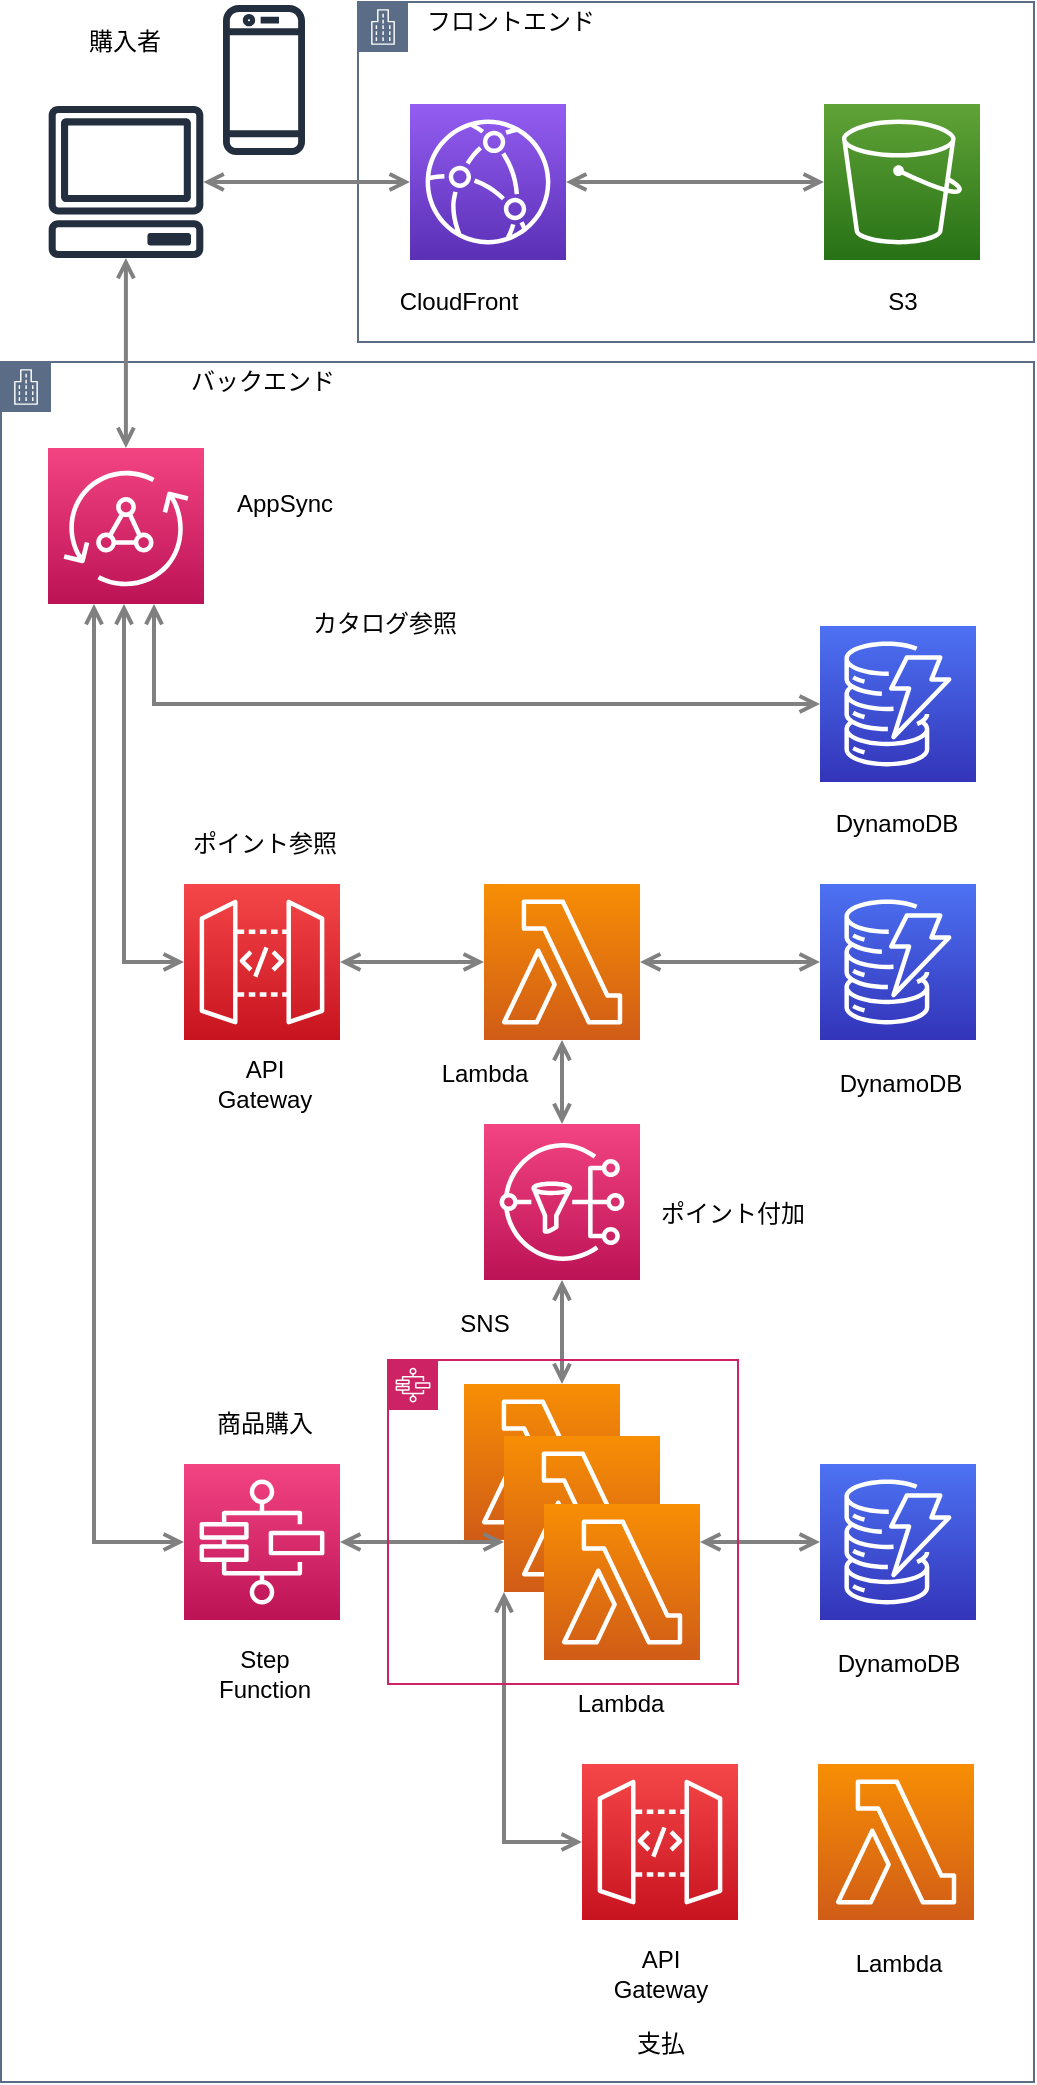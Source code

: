 <mxfile version="13.3.5" type="github"><diagram id="ByQO4U4RWLWbGemhFaIy" name="Page-1"><mxGraphModel dx="1113" dy="581" grid="1" gridSize="10" guides="1" tooltips="1" connect="1" arrows="1" fold="1" page="1" pageScale="1" pageWidth="827" pageHeight="1169" math="0" shadow="0"><root><mxCell id="0"/><mxCell id="1" parent="0"/><mxCell id="HHEOMzaeULoB0yti7R-g-12" value="" style="points=[[0,0],[0.25,0],[0.5,0],[0.75,0],[1,0],[1,0.25],[1,0.5],[1,0.75],[1,1],[0.75,1],[0.5,1],[0.25,1],[0,1],[0,0.75],[0,0.5],[0,0.25]];outlineConnect=0;gradientColor=none;html=1;whiteSpace=wrap;fontSize=12;fontStyle=0;shape=mxgraph.aws4.group;grIcon=mxgraph.aws4.group_corporate_data_center;strokeColor=#5A6C86;fillColor=none;verticalAlign=top;align=left;spacingLeft=30;fontColor=#5A6C86;dashed=0;" vertex="1" parent="1"><mxGeometry x="233.5" y="220" width="516.5" height="860" as="geometry"/></mxCell><mxCell id="HHEOMzaeULoB0yti7R-g-11" value="" style="points=[[0,0],[0.25,0],[0.5,0],[0.75,0],[1,0],[1,0.25],[1,0.5],[1,0.75],[1,1],[0.75,1],[0.5,1],[0.25,1],[0,1],[0,0.75],[0,0.5],[0,0.25]];outlineConnect=0;gradientColor=none;html=1;whiteSpace=wrap;fontSize=12;fontStyle=0;shape=mxgraph.aws4.group;grIcon=mxgraph.aws4.group_corporate_data_center;strokeColor=#5A6C86;fillColor=none;verticalAlign=top;align=left;spacingLeft=30;fontColor=#5A6C86;dashed=0;" vertex="1" parent="1"><mxGeometry x="412" y="40" width="338" height="170" as="geometry"/></mxCell><mxCell id="9ERCg5kCUxzhtk4rMlvh-1" value="" style="outlineConnect=0;fontColor=#232F3E;gradientColor=none;fillColor=#232F3E;strokeColor=none;dashed=0;verticalLabelPosition=bottom;verticalAlign=top;align=center;html=1;fontSize=12;fontStyle=0;aspect=fixed;pointerEvents=1;shape=mxgraph.aws4.client;" parent="1" vertex="1"><mxGeometry x="257" y="92" width="78" height="76" as="geometry"/></mxCell><mxCell id="9ERCg5kCUxzhtk4rMlvh-2" value="" style="outlineConnect=0;fontColor=#232F3E;gradientColor=#945DF2;gradientDirection=north;fillColor=#5A30B5;strokeColor=#ffffff;dashed=0;verticalLabelPosition=bottom;verticalAlign=top;align=center;html=1;fontSize=12;fontStyle=0;aspect=fixed;shape=mxgraph.aws4.resourceIcon;resIcon=mxgraph.aws4.cloudfront;" parent="1" vertex="1"><mxGeometry x="438" y="91" width="78" height="78" as="geometry"/></mxCell><mxCell id="9ERCg5kCUxzhtk4rMlvh-3" value="" style="outlineConnect=0;fontColor=#232F3E;gradientColor=#60A337;gradientDirection=north;fillColor=#277116;strokeColor=#ffffff;dashed=0;verticalLabelPosition=bottom;verticalAlign=top;align=center;html=1;fontSize=12;fontStyle=0;aspect=fixed;shape=mxgraph.aws4.resourceIcon;resIcon=mxgraph.aws4.s3;" parent="1" vertex="1"><mxGeometry x="645" y="91" width="78" height="78" as="geometry"/></mxCell><mxCell id="9ERCg5kCUxzhtk4rMlvh-4" value="" style="outlineConnect=0;fontColor=#232F3E;gradientColor=#F34482;gradientDirection=north;fillColor=#BC1356;strokeColor=#ffffff;dashed=0;verticalLabelPosition=bottom;verticalAlign=top;align=center;html=1;fontSize=12;fontStyle=0;aspect=fixed;shape=mxgraph.aws4.resourceIcon;resIcon=mxgraph.aws4.appsync;" parent="1" vertex="1"><mxGeometry x="257" y="263" width="78" height="78" as="geometry"/></mxCell><mxCell id="9ERCg5kCUxzhtk4rMlvh-5" value="" style="outlineConnect=0;fontColor=#232F3E;gradientColor=#4D72F3;gradientDirection=north;fillColor=#3334B9;strokeColor=#ffffff;dashed=0;verticalLabelPosition=bottom;verticalAlign=top;align=center;html=1;fontSize=12;fontStyle=0;aspect=fixed;shape=mxgraph.aws4.resourceIcon;resIcon=mxgraph.aws4.dynamodb;" parent="1" vertex="1"><mxGeometry x="643" y="352" width="78" height="78" as="geometry"/></mxCell><mxCell id="9ERCg5kCUxzhtk4rMlvh-6" value="" style="outlineConnect=0;fontColor=#232F3E;gradientColor=#4D72F3;gradientDirection=north;fillColor=#3334B9;strokeColor=#ffffff;dashed=0;verticalLabelPosition=bottom;verticalAlign=top;align=center;html=1;fontSize=12;fontStyle=0;aspect=fixed;shape=mxgraph.aws4.resourceIcon;resIcon=mxgraph.aws4.dynamodb;" parent="1" vertex="1"><mxGeometry x="643" y="481" width="78" height="78" as="geometry"/></mxCell><mxCell id="9ERCg5kCUxzhtk4rMlvh-7" value="" style="outlineConnect=0;fontColor=#232F3E;gradientColor=#4D72F3;gradientDirection=north;fillColor=#3334B9;strokeColor=#ffffff;dashed=0;verticalLabelPosition=bottom;verticalAlign=top;align=center;html=1;fontSize=12;fontStyle=0;aspect=fixed;shape=mxgraph.aws4.resourceIcon;resIcon=mxgraph.aws4.dynamodb;" parent="1" vertex="1"><mxGeometry x="643" y="771" width="78" height="78" as="geometry"/></mxCell><mxCell id="9ERCg5kCUxzhtk4rMlvh-8" value="" style="outlineConnect=0;fontColor=#232F3E;gradientColor=#F54749;gradientDirection=north;fillColor=#C7131F;strokeColor=#ffffff;dashed=0;verticalLabelPosition=bottom;verticalAlign=top;align=center;html=1;fontSize=12;fontStyle=0;aspect=fixed;shape=mxgraph.aws4.resourceIcon;resIcon=mxgraph.aws4.api_gateway;" parent="1" vertex="1"><mxGeometry x="325" y="481" width="78" height="78" as="geometry"/></mxCell><mxCell id="9ERCg5kCUxzhtk4rMlvh-9" value="" style="outlineConnect=0;fontColor=#232F3E;gradientColor=#F78E04;gradientDirection=north;fillColor=#D05C17;strokeColor=#ffffff;dashed=0;verticalLabelPosition=bottom;verticalAlign=top;align=center;html=1;fontSize=12;fontStyle=0;aspect=fixed;shape=mxgraph.aws4.resourceIcon;resIcon=mxgraph.aws4.lambda;" parent="1" vertex="1"><mxGeometry x="475" y="481" width="78" height="78" as="geometry"/></mxCell><mxCell id="9ERCg5kCUxzhtk4rMlvh-10" value="" style="outlineConnect=0;fontColor=#232F3E;gradientColor=#F78E04;gradientDirection=north;fillColor=#D05C17;strokeColor=#ffffff;dashed=0;verticalLabelPosition=bottom;verticalAlign=top;align=center;html=1;fontSize=12;fontStyle=0;aspect=fixed;shape=mxgraph.aws4.resourceIcon;resIcon=mxgraph.aws4.lambda;" parent="1" vertex="1"><mxGeometry x="465" y="731" width="78" height="78" as="geometry"/></mxCell><mxCell id="9ERCg5kCUxzhtk4rMlvh-11" value="" style="outlineConnect=0;fontColor=#232F3E;gradientColor=#F78E04;gradientDirection=north;fillColor=#D05C17;strokeColor=#ffffff;dashed=0;verticalLabelPosition=bottom;verticalAlign=top;align=center;html=1;fontSize=12;fontStyle=0;aspect=fixed;shape=mxgraph.aws4.resourceIcon;resIcon=mxgraph.aws4.lambda;" parent="1" vertex="1"><mxGeometry x="485" y="757" width="78" height="78" as="geometry"/></mxCell><mxCell id="9ERCg5kCUxzhtk4rMlvh-12" value="" style="outlineConnect=0;fontColor=#232F3E;gradientColor=#F78E04;gradientDirection=north;fillColor=#D05C17;strokeColor=#ffffff;dashed=0;verticalLabelPosition=bottom;verticalAlign=top;align=center;html=1;fontSize=12;fontStyle=0;aspect=fixed;shape=mxgraph.aws4.resourceIcon;resIcon=mxgraph.aws4.lambda;" parent="1" vertex="1"><mxGeometry x="505" y="791" width="78" height="78" as="geometry"/></mxCell><mxCell id="9ERCg5kCUxzhtk4rMlvh-13" value="" style="outlineConnect=0;fontColor=#232F3E;gradientColor=#F34482;gradientDirection=north;fillColor=#BC1356;strokeColor=#ffffff;dashed=0;verticalLabelPosition=bottom;verticalAlign=top;align=center;html=1;fontSize=12;fontStyle=0;aspect=fixed;shape=mxgraph.aws4.resourceIcon;resIcon=mxgraph.aws4.step_functions;" parent="1" vertex="1"><mxGeometry x="325" y="771" width="78" height="78" as="geometry"/></mxCell><mxCell id="9ERCg5kCUxzhtk4rMlvh-14" value="" style="outlineConnect=0;fontColor=#232F3E;gradientColor=#F34482;gradientDirection=north;fillColor=#BC1356;strokeColor=#ffffff;dashed=0;verticalLabelPosition=bottom;verticalAlign=top;align=center;html=1;fontSize=12;fontStyle=0;aspect=fixed;shape=mxgraph.aws4.resourceIcon;resIcon=mxgraph.aws4.sns;" parent="1" vertex="1"><mxGeometry x="475" y="601" width="78" height="78" as="geometry"/></mxCell><mxCell id="9ERCg5kCUxzhtk4rMlvh-15" value="" style="outlineConnect=0;fontColor=#232F3E;gradientColor=#F54749;gradientDirection=north;fillColor=#C7131F;strokeColor=#ffffff;dashed=0;verticalLabelPosition=bottom;verticalAlign=top;align=center;html=1;fontSize=12;fontStyle=0;aspect=fixed;shape=mxgraph.aws4.resourceIcon;resIcon=mxgraph.aws4.api_gateway;" parent="1" vertex="1"><mxGeometry x="524" y="921" width="78" height="78" as="geometry"/></mxCell><mxCell id="9ERCg5kCUxzhtk4rMlvh-16" value="" style="outlineConnect=0;fontColor=#232F3E;gradientColor=#F78E04;gradientDirection=north;fillColor=#D05C17;strokeColor=#ffffff;dashed=0;verticalLabelPosition=bottom;verticalAlign=top;align=center;html=1;fontSize=12;fontStyle=0;aspect=fixed;shape=mxgraph.aws4.resourceIcon;resIcon=mxgraph.aws4.lambda;" parent="1" vertex="1"><mxGeometry x="642" y="921" width="78" height="78" as="geometry"/></mxCell><mxCell id="9ERCg5kCUxzhtk4rMlvh-17" value="CloudFront" style="text;html=1;align=center;verticalAlign=middle;resizable=0;points=[];autosize=1;" parent="1" vertex="1"><mxGeometry x="427" y="180" width="70" height="20" as="geometry"/></mxCell><mxCell id="9ERCg5kCUxzhtk4rMlvh-18" value="S3" style="text;html=1;align=center;verticalAlign=middle;resizable=0;points=[];autosize=1;" parent="1" vertex="1"><mxGeometry x="669" y="180" width="30" height="20" as="geometry"/></mxCell><mxCell id="9ERCg5kCUxzhtk4rMlvh-19" value="" style="outlineConnect=0;fontColor=#232F3E;gradientColor=none;fillColor=#232F3E;strokeColor=none;dashed=0;verticalLabelPosition=bottom;verticalAlign=top;align=center;html=1;fontSize=12;fontStyle=0;aspect=fixed;pointerEvents=1;shape=mxgraph.aws4.mobile_client;" parent="1" vertex="1"><mxGeometry x="344.5" y="40" width="41" height="78" as="geometry"/></mxCell><mxCell id="9ERCg5kCUxzhtk4rMlvh-21" value="AppSync" style="text;html=1;align=center;verticalAlign=middle;resizable=0;points=[];autosize=1;" parent="1" vertex="1"><mxGeometry x="344.5" y="281" width="60" height="20" as="geometry"/></mxCell><mxCell id="9ERCg5kCUxzhtk4rMlvh-23" style="edgeStyle=orthogonalEdgeStyle;rounded=0;orthogonalLoop=1;jettySize=auto;html=1;startArrow=open;startFill=0;endArrow=open;endFill=0;strokeWidth=2;strokeColor=#808080;" parent="1" source="9ERCg5kCUxzhtk4rMlvh-1" target="9ERCg5kCUxzhtk4rMlvh-4" edge="1"><mxGeometry relative="1" as="geometry"><Array as="points"><mxPoint x="296" y="190"/><mxPoint x="296" y="190"/></Array><mxPoint x="2.811" y="300" as="sourcePoint"/><mxPoint x="155" y="179" as="targetPoint"/></mxGeometry></mxCell><mxCell id="9ERCg5kCUxzhtk4rMlvh-24" value="購入者" style="text;html=1;align=center;verticalAlign=middle;resizable=0;points=[];autosize=1;" parent="1" vertex="1"><mxGeometry x="270" y="50" width="50" height="20" as="geometry"/></mxCell><mxCell id="9ERCg5kCUxzhtk4rMlvh-25" value="API&lt;br&gt;Gateway" style="text;html=1;align=center;verticalAlign=middle;resizable=0;points=[];autosize=1;" parent="1" vertex="1"><mxGeometry x="335" y="566" width="60" height="30" as="geometry"/></mxCell><mxCell id="9ERCg5kCUxzhtk4rMlvh-26" value="Lambda" style="text;html=1;align=center;verticalAlign=middle;resizable=0;points=[];autosize=1;" parent="1" vertex="1"><mxGeometry x="445" y="566" width="60" height="20" as="geometry"/></mxCell><mxCell id="9ERCg5kCUxzhtk4rMlvh-27" value="DynamoDB" style="text;html=1;align=center;verticalAlign=middle;resizable=0;points=[];autosize=1;" parent="1" vertex="1"><mxGeometry x="641" y="441" width="80" height="20" as="geometry"/></mxCell><mxCell id="9ERCg5kCUxzhtk4rMlvh-28" value="DynamoDB" style="text;html=1;align=center;verticalAlign=middle;resizable=0;points=[];autosize=1;" parent="1" vertex="1"><mxGeometry x="643" y="571" width="80" height="20" as="geometry"/></mxCell><mxCell id="9ERCg5kCUxzhtk4rMlvh-29" style="edgeStyle=orthogonalEdgeStyle;rounded=0;orthogonalLoop=1;jettySize=auto;html=1;startArrow=open;startFill=0;endArrow=open;endFill=0;strokeWidth=2;strokeColor=#808080;" parent="1" source="9ERCg5kCUxzhtk4rMlvh-4" target="9ERCg5kCUxzhtk4rMlvh-5" edge="1"><mxGeometry relative="1" as="geometry"><Array as="points"><mxPoint x="310" y="391"/></Array><mxPoint x="329.811" y="381" as="sourcePoint"/><mxPoint x="485" y="430" as="targetPoint"/></mxGeometry></mxCell><mxCell id="9ERCg5kCUxzhtk4rMlvh-30" style="edgeStyle=orthogonalEdgeStyle;rounded=0;orthogonalLoop=1;jettySize=auto;html=1;startArrow=open;startFill=0;endArrow=open;endFill=0;strokeWidth=2;strokeColor=#808080;" parent="1" source="9ERCg5kCUxzhtk4rMlvh-4" target="9ERCg5kCUxzhtk4rMlvh-8" edge="1"><mxGeometry relative="1" as="geometry"><Array as="points"><mxPoint x="295" y="520"/></Array><mxPoint x="236" y="381" as="sourcePoint"/><mxPoint x="653" y="381" as="targetPoint"/></mxGeometry></mxCell><mxCell id="9ERCg5kCUxzhtk4rMlvh-31" style="edgeStyle=orthogonalEdgeStyle;rounded=0;orthogonalLoop=1;jettySize=auto;html=1;startArrow=open;startFill=0;endArrow=open;endFill=0;strokeWidth=2;strokeColor=#808080;" parent="1" source="9ERCg5kCUxzhtk4rMlvh-8" target="9ERCg5kCUxzhtk4rMlvh-9" edge="1"><mxGeometry relative="1" as="geometry"><Array as="points"><mxPoint x="435" y="520"/><mxPoint x="435" y="520"/></Array><mxPoint x="376" y="401" as="sourcePoint"/><mxPoint x="475" y="540" as="targetPoint"/></mxGeometry></mxCell><mxCell id="9ERCg5kCUxzhtk4rMlvh-32" style="edgeStyle=orthogonalEdgeStyle;rounded=0;orthogonalLoop=1;jettySize=auto;html=1;startArrow=open;startFill=0;endArrow=open;endFill=0;strokeWidth=2;strokeColor=#808080;" parent="1" source="9ERCg5kCUxzhtk4rMlvh-6" target="9ERCg5kCUxzhtk4rMlvh-9" edge="1"><mxGeometry relative="1" as="geometry"><Array as="points"/><mxPoint x="413" y="530" as="sourcePoint"/><mxPoint x="505" y="521" as="targetPoint"/></mxGeometry></mxCell><mxCell id="9ERCg5kCUxzhtk4rMlvh-33" value="SNS" style="text;html=1;align=center;verticalAlign=middle;resizable=0;points=[];autosize=1;" parent="1" vertex="1"><mxGeometry x="455" y="691" width="40" height="20" as="geometry"/></mxCell><mxCell id="9ERCg5kCUxzhtk4rMlvh-34" value="Lambda" style="text;html=1;align=center;verticalAlign=middle;resizable=0;points=[];autosize=1;" parent="1" vertex="1"><mxGeometry x="513" y="881" width="60" height="20" as="geometry"/></mxCell><mxCell id="9ERCg5kCUxzhtk4rMlvh-35" value="Step&lt;br&gt;Function" style="text;html=1;align=center;verticalAlign=middle;resizable=0;points=[];autosize=1;" parent="1" vertex="1"><mxGeometry x="335" y="861" width="60" height="30" as="geometry"/></mxCell><mxCell id="9ERCg5kCUxzhtk4rMlvh-36" style="edgeStyle=orthogonalEdgeStyle;rounded=0;orthogonalLoop=1;jettySize=auto;html=1;startArrow=open;startFill=0;endArrow=open;endFill=0;strokeWidth=2;strokeColor=#808080;" parent="1" source="9ERCg5kCUxzhtk4rMlvh-14" target="9ERCg5kCUxzhtk4rMlvh-9" edge="1"><mxGeometry relative="1" as="geometry"><Array as="points"/><mxPoint x="653" y="530" as="sourcePoint"/><mxPoint x="563" y="530" as="targetPoint"/></mxGeometry></mxCell><mxCell id="9ERCg5kCUxzhtk4rMlvh-37" style="edgeStyle=orthogonalEdgeStyle;rounded=0;orthogonalLoop=1;jettySize=auto;html=1;startArrow=open;startFill=0;endArrow=open;endFill=0;strokeWidth=2;strokeColor=#808080;" parent="1" source="9ERCg5kCUxzhtk4rMlvh-10" target="9ERCg5kCUxzhtk4rMlvh-14" edge="1"><mxGeometry relative="1" as="geometry"><Array as="points"><mxPoint x="514" y="721"/><mxPoint x="514" y="721"/></Array><mxPoint x="524" y="611" as="sourcePoint"/><mxPoint x="524" y="569" as="targetPoint"/></mxGeometry></mxCell><mxCell id="9ERCg5kCUxzhtk4rMlvh-38" style="edgeStyle=orthogonalEdgeStyle;rounded=0;orthogonalLoop=1;jettySize=auto;html=1;startArrow=open;startFill=0;endArrow=open;endFill=0;strokeWidth=2;strokeColor=#808080;" parent="1" source="9ERCg5kCUxzhtk4rMlvh-11" target="9ERCg5kCUxzhtk4rMlvh-13" edge="1"><mxGeometry relative="1" as="geometry"><Array as="points"><mxPoint x="465" y="810"/><mxPoint x="465" y="810"/></Array><mxPoint x="515" y="810" as="sourcePoint"/><mxPoint x="524" y="689" as="targetPoint"/></mxGeometry></mxCell><mxCell id="9ERCg5kCUxzhtk4rMlvh-39" style="edgeStyle=orthogonalEdgeStyle;rounded=0;orthogonalLoop=1;jettySize=auto;html=1;startArrow=open;startFill=0;endArrow=open;endFill=0;strokeWidth=2;strokeColor=#808080;" parent="1" source="9ERCg5kCUxzhtk4rMlvh-7" target="9ERCg5kCUxzhtk4rMlvh-12" edge="1"><mxGeometry relative="1" as="geometry"><Array as="points"><mxPoint x="605" y="810"/><mxPoint x="605" y="810"/></Array><mxPoint x="495" y="820" as="sourcePoint"/><mxPoint x="413" y="820" as="targetPoint"/></mxGeometry></mxCell><mxCell id="9ERCg5kCUxzhtk4rMlvh-40" value="DynamoDB" style="text;html=1;align=center;verticalAlign=middle;resizable=0;points=[];autosize=1;" parent="1" vertex="1"><mxGeometry x="642" y="861" width="80" height="20" as="geometry"/></mxCell><mxCell id="9ERCg5kCUxzhtk4rMlvh-41" value="Lambda" style="text;html=1;align=center;verticalAlign=middle;resizable=0;points=[];autosize=1;" parent="1" vertex="1"><mxGeometry x="652" y="1011" width="60" height="20" as="geometry"/></mxCell><mxCell id="9ERCg5kCUxzhtk4rMlvh-42" value="API&lt;br&gt;Gateway" style="text;html=1;align=center;verticalAlign=middle;resizable=0;points=[];autosize=1;" parent="1" vertex="1"><mxGeometry x="533" y="1011" width="60" height="30" as="geometry"/></mxCell><mxCell id="9ERCg5kCUxzhtk4rMlvh-43" style="edgeStyle=orthogonalEdgeStyle;rounded=0;orthogonalLoop=1;jettySize=auto;html=1;startArrow=open;startFill=0;endArrow=open;endFill=0;strokeWidth=2;strokeColor=#808080;" parent="1" source="9ERCg5kCUxzhtk4rMlvh-15" target="9ERCg5kCUxzhtk4rMlvh-11" edge="1"><mxGeometry relative="1" as="geometry"><Array as="points"><mxPoint x="485" y="960"/></Array><mxPoint x="653" y="820" as="sourcePoint"/><mxPoint x="475" y="811" as="targetPoint"/></mxGeometry></mxCell><mxCell id="9ERCg5kCUxzhtk4rMlvh-45" value="フロントエンド" style="text;html=1;align=center;verticalAlign=middle;resizable=0;points=[];autosize=1;" parent="1" vertex="1"><mxGeometry x="438" y="40" width="100" height="20" as="geometry"/></mxCell><mxCell id="9ERCg5kCUxzhtk4rMlvh-46" value="カタログ参照" style="text;html=1;align=center;verticalAlign=middle;resizable=0;points=[];autosize=1;" parent="1" vertex="1"><mxGeometry x="380" y="341" width="90" height="20" as="geometry"/></mxCell><mxCell id="9ERCg5kCUxzhtk4rMlvh-47" value="商品購入" style="text;html=1;align=center;verticalAlign=middle;resizable=0;points=[];autosize=1;" parent="1" vertex="1"><mxGeometry x="335" y="741" width="60" height="20" as="geometry"/></mxCell><mxCell id="9ERCg5kCUxzhtk4rMlvh-48" style="edgeStyle=orthogonalEdgeStyle;rounded=0;orthogonalLoop=1;jettySize=auto;html=1;startArrow=open;startFill=0;endArrow=open;endFill=0;strokeWidth=2;strokeColor=#808080;" parent="1" source="9ERCg5kCUxzhtk4rMlvh-4" target="9ERCg5kCUxzhtk4rMlvh-13" edge="1"><mxGeometry relative="1" as="geometry"><Array as="points"><mxPoint x="280" y="810"/></Array><mxPoint x="219" y="441" as="sourcePoint"/><mxPoint x="318" y="580" as="targetPoint"/></mxGeometry></mxCell><mxCell id="9ERCg5kCUxzhtk4rMlvh-49" value="ポイント参照" style="text;html=1;align=center;verticalAlign=middle;resizable=0;points=[];autosize=1;" parent="1" vertex="1"><mxGeometry x="320" y="451" width="90" height="20" as="geometry"/></mxCell><mxCell id="9ERCg5kCUxzhtk4rMlvh-50" value="ポイント付加" style="text;html=1;align=center;verticalAlign=middle;resizable=0;points=[];autosize=1;" parent="1" vertex="1"><mxGeometry x="554" y="636" width="90" height="20" as="geometry"/></mxCell><mxCell id="9ERCg5kCUxzhtk4rMlvh-51" value="支払&lt;br&gt;" style="text;html=1;align=center;verticalAlign=middle;resizable=0;points=[];autosize=1;" parent="1" vertex="1"><mxGeometry x="543" y="1051" width="40" height="20" as="geometry"/></mxCell><mxCell id="HHEOMzaeULoB0yti7R-g-4" style="edgeStyle=orthogonalEdgeStyle;rounded=0;orthogonalLoop=1;jettySize=auto;html=1;startArrow=open;startFill=0;endArrow=open;endFill=0;strokeWidth=2;strokeColor=#808080;" edge="1" parent="1" source="9ERCg5kCUxzhtk4rMlvh-1" target="9ERCg5kCUxzhtk4rMlvh-2"><mxGeometry relative="1" as="geometry"><Array as="points"/><mxPoint x="306" y="178" as="sourcePoint"/><mxPoint x="306" y="232" as="targetPoint"/></mxGeometry></mxCell><mxCell id="HHEOMzaeULoB0yti7R-g-5" style="edgeStyle=orthogonalEdgeStyle;rounded=0;orthogonalLoop=1;jettySize=auto;html=1;startArrow=open;startFill=0;endArrow=open;endFill=0;strokeWidth=2;strokeColor=#808080;" edge="1" parent="1" source="9ERCg5kCUxzhtk4rMlvh-2" target="9ERCg5kCUxzhtk4rMlvh-3"><mxGeometry relative="1" as="geometry"><Array as="points"/><mxPoint x="344.811" y="140" as="sourcePoint"/><mxPoint x="437" y="141" as="targetPoint"/></mxGeometry></mxCell><mxCell id="HHEOMzaeULoB0yti7R-g-8" value="バックエンド" style="text;html=1;align=center;verticalAlign=middle;resizable=0;points=[];autosize=1;" vertex="1" parent="1"><mxGeometry x="319" y="220" width="90" height="20" as="geometry"/></mxCell><mxCell id="HHEOMzaeULoB0yti7R-g-9" value="" style="points=[[0,0],[0.25,0],[0.5,0],[0.75,0],[1,0],[1,0.25],[1,0.5],[1,0.75],[1,1],[0.75,1],[0.5,1],[0.25,1],[0,1],[0,0.75],[0,0.5],[0,0.25]];outlineConnect=0;gradientColor=none;html=1;whiteSpace=wrap;fontSize=12;fontStyle=0;shape=mxgraph.aws4.group;grIcon=mxgraph.aws4.group_aws_step_functions_workflow;strokeColor=#CD2264;fillColor=none;verticalAlign=top;align=left;spacingLeft=30;fontColor=#CD2264;dashed=0;" vertex="1" parent="1"><mxGeometry x="427" y="719" width="175" height="162" as="geometry"/></mxCell></root></mxGraphModel></diagram></mxfile>